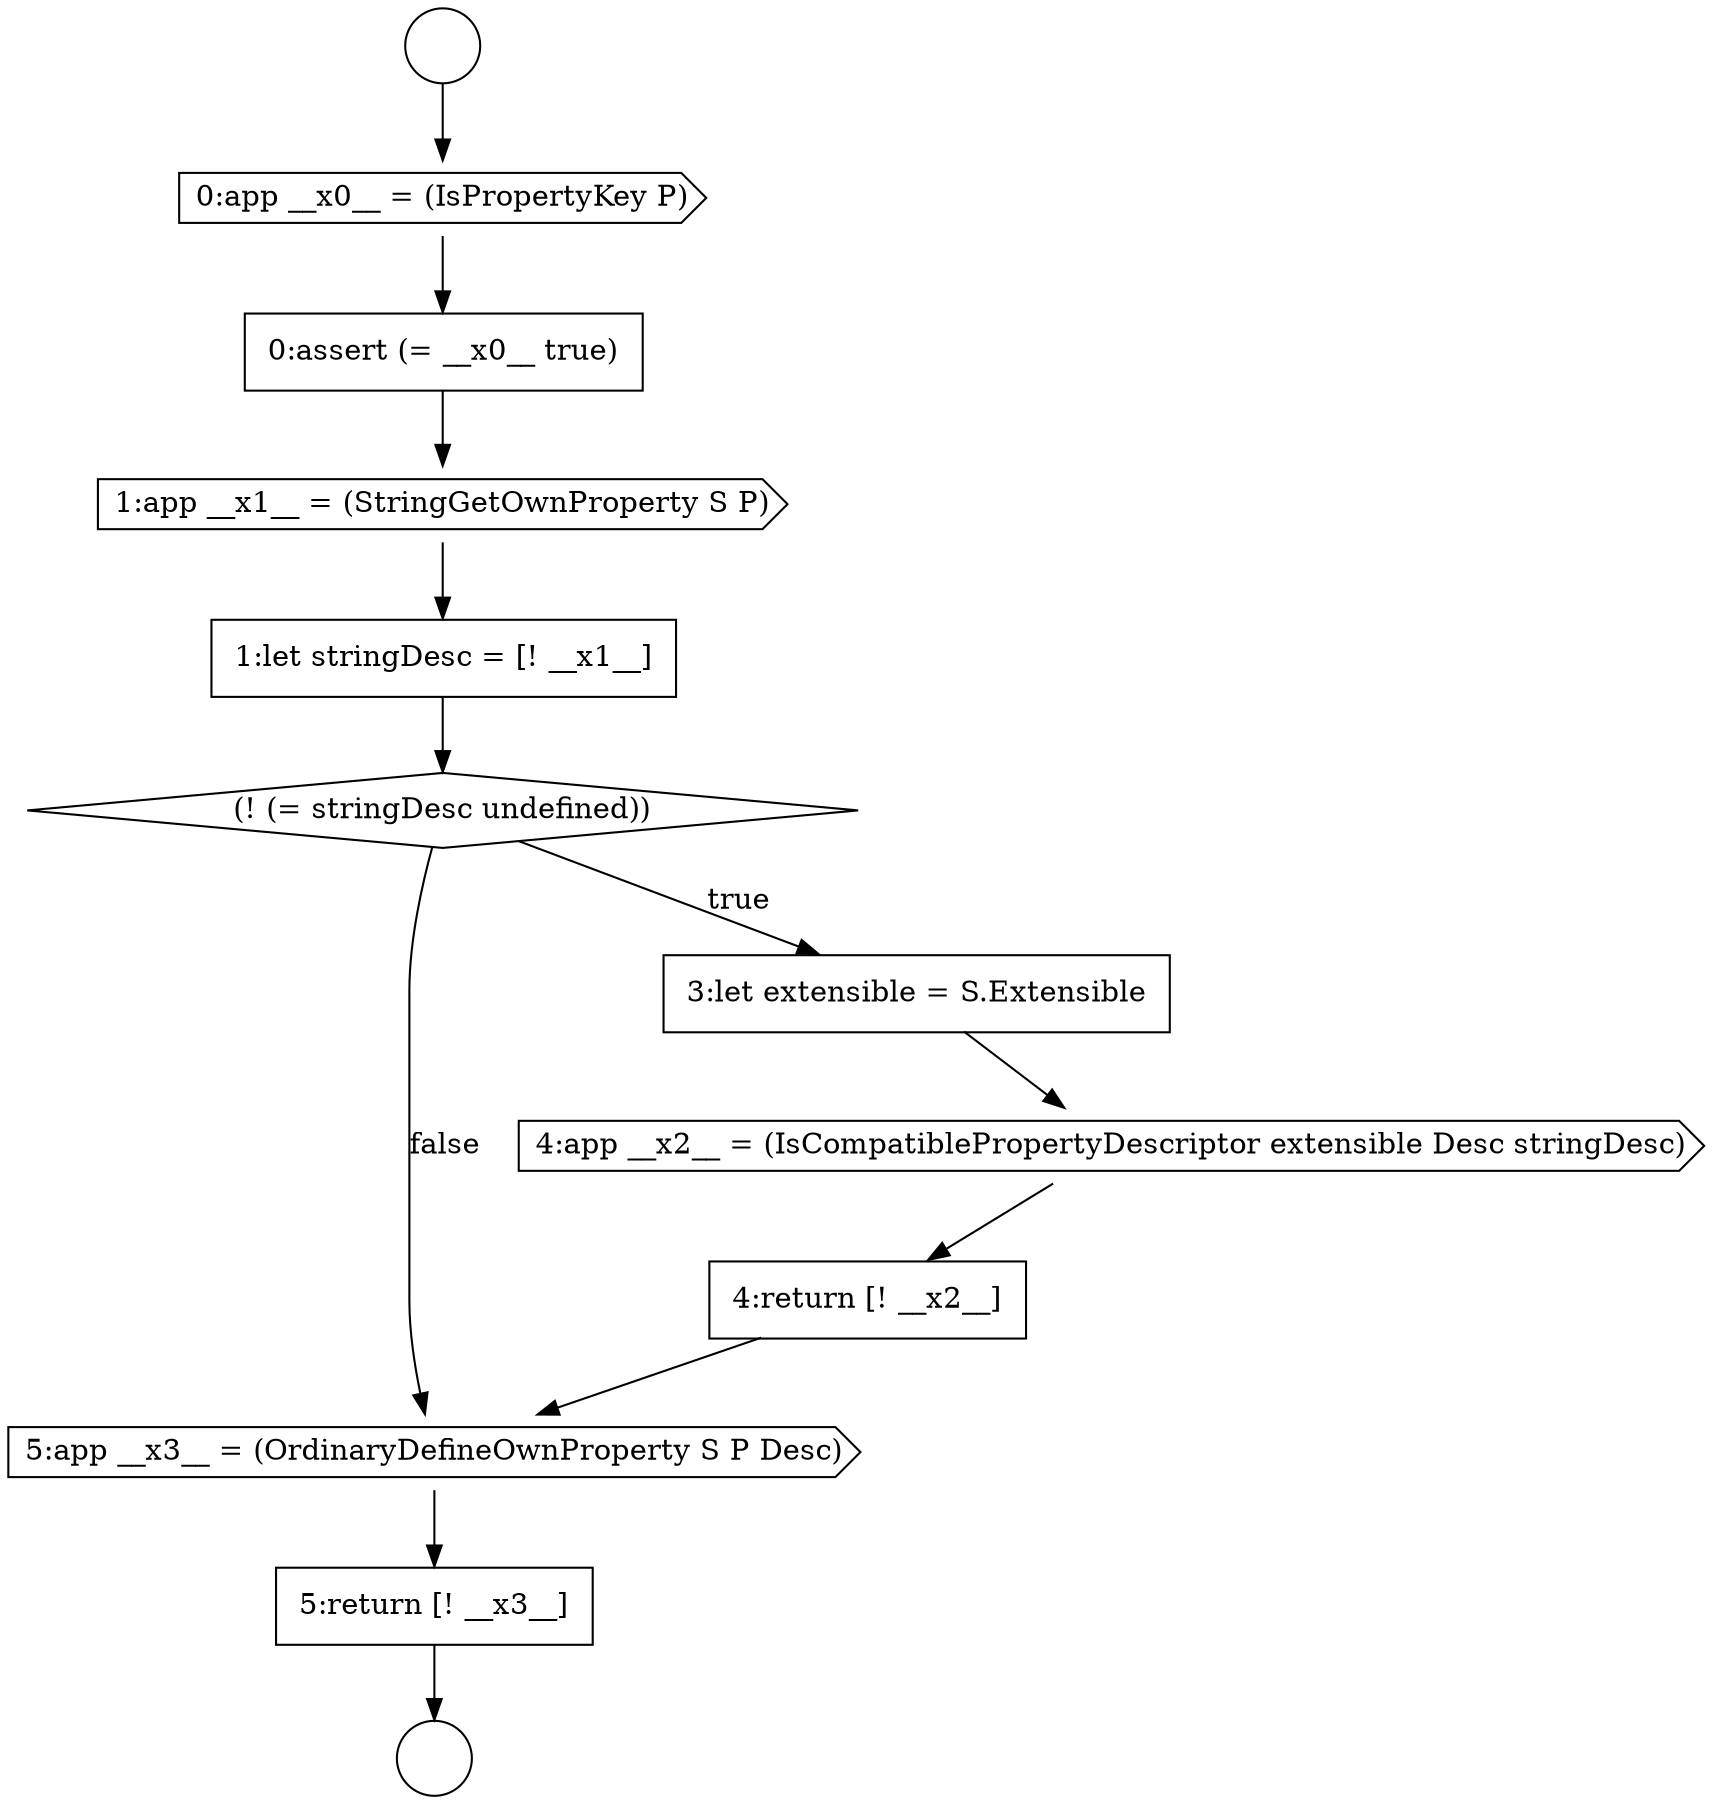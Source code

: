 digraph {
  node2248 [shape=cds, label=<<font color="black">5:app __x3__ = (OrdinaryDefineOwnProperty S P Desc)</font>> color="black" fillcolor="white" style=filled]
  node2242 [shape=cds, label=<<font color="black">1:app __x1__ = (StringGetOwnProperty S P)</font>> color="black" fillcolor="white" style=filled]
  node2249 [shape=none, margin=0, label=<<font color="black">
    <table border="0" cellborder="1" cellspacing="0" cellpadding="10">
      <tr><td align="left">5:return [! __x3__]</td></tr>
    </table>
  </font>> color="black" fillcolor="white" style=filled]
  node2245 [shape=none, margin=0, label=<<font color="black">
    <table border="0" cellborder="1" cellspacing="0" cellpadding="10">
      <tr><td align="left">3:let extensible = S.Extensible</td></tr>
    </table>
  </font>> color="black" fillcolor="white" style=filled]
  node2240 [shape=cds, label=<<font color="black">0:app __x0__ = (IsPropertyKey P)</font>> color="black" fillcolor="white" style=filled]
  node2243 [shape=none, margin=0, label=<<font color="black">
    <table border="0" cellborder="1" cellspacing="0" cellpadding="10">
      <tr><td align="left">1:let stringDesc = [! __x1__]</td></tr>
    </table>
  </font>> color="black" fillcolor="white" style=filled]
  node2246 [shape=cds, label=<<font color="black">4:app __x2__ = (IsCompatiblePropertyDescriptor extensible Desc stringDesc)</font>> color="black" fillcolor="white" style=filled]
  node2244 [shape=diamond, label=<<font color="black">(! (= stringDesc undefined))</font>> color="black" fillcolor="white" style=filled]
  node2239 [shape=circle label=" " color="black" fillcolor="white" style=filled]
  node2247 [shape=none, margin=0, label=<<font color="black">
    <table border="0" cellborder="1" cellspacing="0" cellpadding="10">
      <tr><td align="left">4:return [! __x2__]</td></tr>
    </table>
  </font>> color="black" fillcolor="white" style=filled]
  node2241 [shape=none, margin=0, label=<<font color="black">
    <table border="0" cellborder="1" cellspacing="0" cellpadding="10">
      <tr><td align="left">0:assert (= __x0__ true)</td></tr>
    </table>
  </font>> color="black" fillcolor="white" style=filled]
  node2238 [shape=circle label=" " color="black" fillcolor="white" style=filled]
  node2241 -> node2242 [ color="black"]
  node2238 -> node2240 [ color="black"]
  node2249 -> node2239 [ color="black"]
  node2242 -> node2243 [ color="black"]
  node2244 -> node2245 [label=<<font color="black">true</font>> color="black"]
  node2244 -> node2248 [label=<<font color="black">false</font>> color="black"]
  node2240 -> node2241 [ color="black"]
  node2245 -> node2246 [ color="black"]
  node2248 -> node2249 [ color="black"]
  node2246 -> node2247 [ color="black"]
  node2247 -> node2248 [ color="black"]
  node2243 -> node2244 [ color="black"]
}
